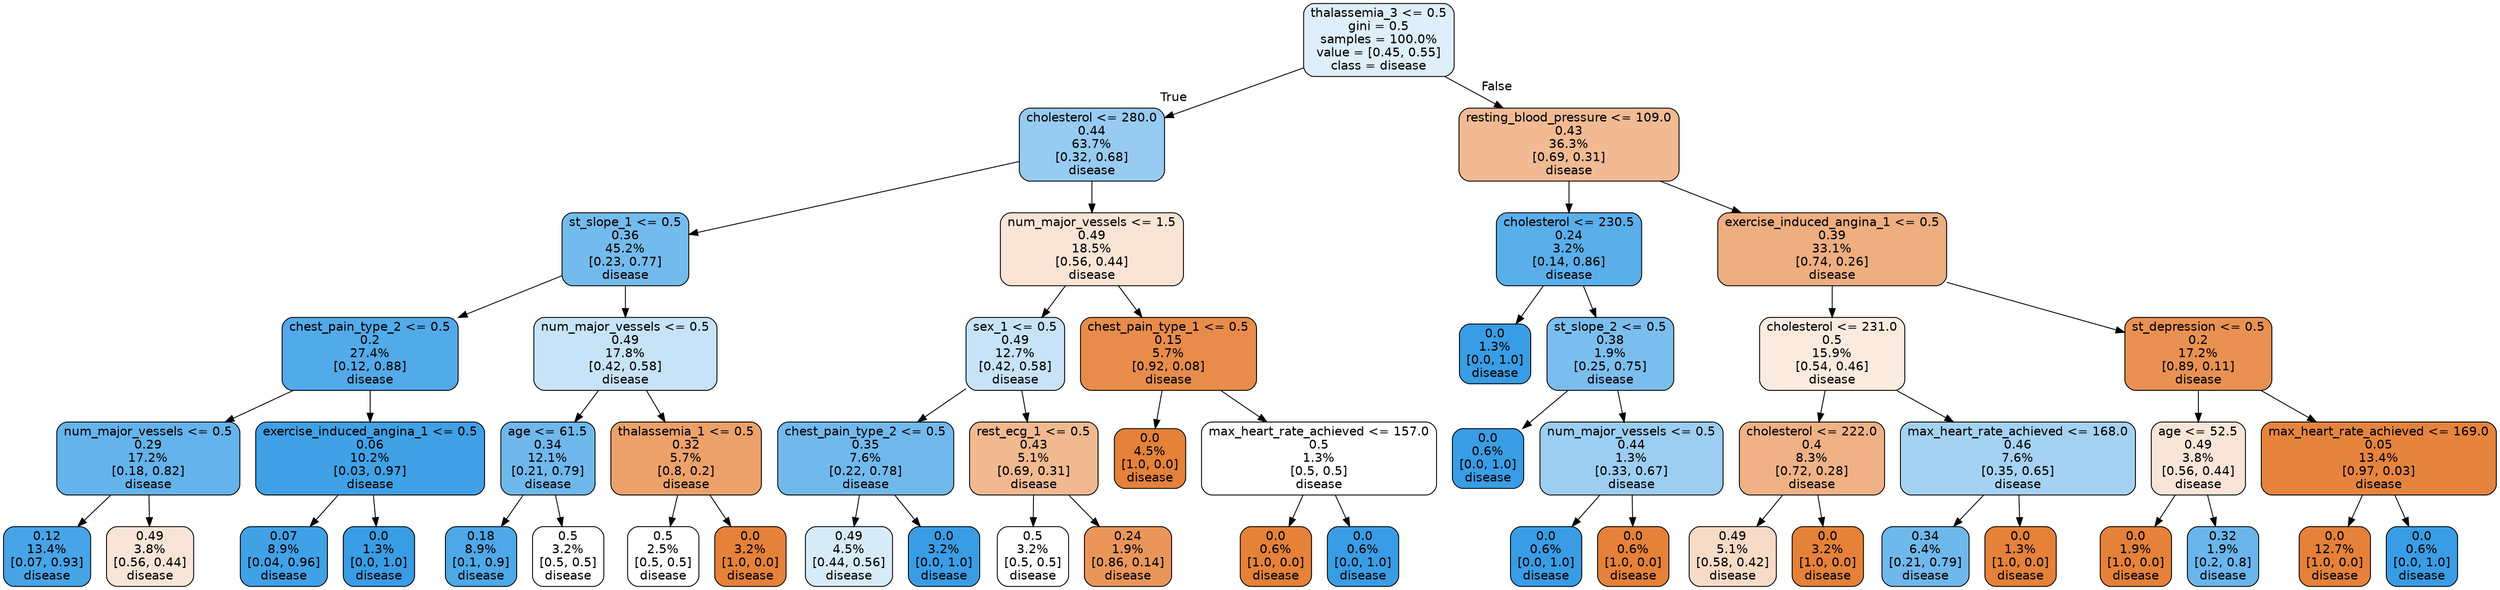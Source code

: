 digraph Tree {
node [shape=box, style="filled, rounded", color="black", fontname=helvetica] ;
edge [fontname=helvetica] ;
0 [label="thalassemia_3 <= 0.5\ngini = 0.5\nsamples = 100.0%\nvalue = [0.45, 0.55]\nclass = disease", fillcolor="#399de52a"] ;
1 [label="cholesterol <= 280.0\n0.44\n63.7%\n[0.32, 0.68]\ndisease", fillcolor="#399de586"] ;
0 -> 1 [labeldistance=2.5, labelangle=45, headlabel="True"] ;
2 [label="st_slope_1 <= 0.5\n0.36\n45.2%\n[0.23, 0.77]\ndisease", fillcolor="#399de5b2"] ;
1 -> 2 ;
3 [label="chest_pain_type_2 <= 0.5\n0.2\n27.4%\n[0.12, 0.88]\ndisease", fillcolor="#399de5de"] ;
2 -> 3 ;
4 [label="num_major_vessels <= 0.5\n0.29\n17.2%\n[0.18, 0.82]\ndisease", fillcolor="#399de5c7"] ;
3 -> 4 ;
5 [label="0.12\n13.4%\n[0.07, 0.93]\ndisease", fillcolor="#399de5ed"] ;
4 -> 5 ;
6 [label="0.49\n3.8%\n[0.56, 0.44]\ndisease", fillcolor="#e5813933"] ;
4 -> 6 ;
7 [label="exercise_induced_angina_1 <= 0.5\n0.06\n10.2%\n[0.03, 0.97]\ndisease", fillcolor="#399de5f6"] ;
3 -> 7 ;
8 [label="0.07\n8.9%\n[0.04, 0.96]\ndisease", fillcolor="#399de5f6"] ;
7 -> 8 ;
9 [label="0.0\n1.3%\n[0.0, 1.0]\ndisease", fillcolor="#399de5ff"] ;
7 -> 9 ;
10 [label="num_major_vessels <= 0.5\n0.49\n17.8%\n[0.42, 0.58]\ndisease", fillcolor="#399de547"] ;
2 -> 10 ;
11 [label="age <= 61.5\n0.34\n12.1%\n[0.21, 0.79]\ndisease", fillcolor="#399de5b9"] ;
10 -> 11 ;
12 [label="0.18\n8.9%\n[0.1, 0.9]\ndisease", fillcolor="#399de5e3"] ;
11 -> 12 ;
13 [label="0.5\n3.2%\n[0.5, 0.5]\ndisease", fillcolor="#e5813900"] ;
11 -> 13 ;
14 [label="thalassemia_1 <= 0.5\n0.32\n5.7%\n[0.8, 0.2]\ndisease", fillcolor="#e58139bf"] ;
10 -> 14 ;
15 [label="0.5\n2.5%\n[0.5, 0.5]\ndisease", fillcolor="#e5813900"] ;
14 -> 15 ;
16 [label="0.0\n3.2%\n[1.0, 0.0]\ndisease", fillcolor="#e58139ff"] ;
14 -> 16 ;
17 [label="num_major_vessels <= 1.5\n0.49\n18.5%\n[0.56, 0.44]\ndisease", fillcolor="#e5813935"] ;
1 -> 17 ;
18 [label="sex_1 <= 0.5\n0.49\n12.7%\n[0.42, 0.58]\ndisease", fillcolor="#399de547"] ;
17 -> 18 ;
19 [label="chest_pain_type_2 <= 0.5\n0.35\n7.6%\n[0.22, 0.78]\ndisease", fillcolor="#399de5b6"] ;
18 -> 19 ;
20 [label="0.49\n4.5%\n[0.44, 0.56]\ndisease", fillcolor="#399de533"] ;
19 -> 20 ;
21 [label="0.0\n3.2%\n[0.0, 1.0]\ndisease", fillcolor="#399de5ff"] ;
19 -> 21 ;
22 [label="rest_ecg_1 <= 0.5\n0.43\n5.1%\n[0.69, 0.31]\ndisease", fillcolor="#e581398e"] ;
18 -> 22 ;
23 [label="0.5\n3.2%\n[0.5, 0.5]\ndisease", fillcolor="#e5813900"] ;
22 -> 23 ;
24 [label="0.24\n1.9%\n[0.86, 0.14]\ndisease", fillcolor="#e58139d4"] ;
22 -> 24 ;
25 [label="chest_pain_type_1 <= 0.5\n0.15\n5.7%\n[0.92, 0.08]\ndisease", fillcolor="#e58139e8"] ;
17 -> 25 ;
26 [label="0.0\n4.5%\n[1.0, 0.0]\ndisease", fillcolor="#e58139ff"] ;
25 -> 26 ;
27 [label="max_heart_rate_achieved <= 157.0\n0.5\n1.3%\n[0.5, 0.5]\ndisease", fillcolor="#e5813900"] ;
25 -> 27 ;
28 [label="0.0\n0.6%\n[1.0, 0.0]\ndisease", fillcolor="#e58139ff"] ;
27 -> 28 ;
29 [label="0.0\n0.6%\n[0.0, 1.0]\ndisease", fillcolor="#399de5ff"] ;
27 -> 29 ;
30 [label="resting_blood_pressure <= 109.0\n0.43\n36.3%\n[0.69, 0.31]\ndisease", fillcolor="#e581398c"] ;
0 -> 30 [labeldistance=2.5, labelangle=-45, headlabel="False"] ;
31 [label="cholesterol <= 230.5\n0.24\n3.2%\n[0.14, 0.86]\ndisease", fillcolor="#399de5d4"] ;
30 -> 31 ;
32 [label="0.0\n1.3%\n[0.0, 1.0]\ndisease", fillcolor="#399de5ff"] ;
31 -> 32 ;
33 [label="st_slope_2 <= 0.5\n0.38\n1.9%\n[0.25, 0.75]\ndisease", fillcolor="#399de5aa"] ;
31 -> 33 ;
34 [label="0.0\n0.6%\n[0.0, 1.0]\ndisease", fillcolor="#399de5ff"] ;
33 -> 34 ;
35 [label="num_major_vessels <= 0.5\n0.44\n1.3%\n[0.33, 0.67]\ndisease", fillcolor="#399de57f"] ;
33 -> 35 ;
36 [label="0.0\n0.6%\n[0.0, 1.0]\ndisease", fillcolor="#399de5ff"] ;
35 -> 36 ;
37 [label="0.0\n0.6%\n[1.0, 0.0]\ndisease", fillcolor="#e58139ff"] ;
35 -> 37 ;
38 [label="exercise_induced_angina_1 <= 0.5\n0.39\n33.1%\n[0.74, 0.26]\ndisease", fillcolor="#e58139a4"] ;
30 -> 38 ;
39 [label="cholesterol <= 231.0\n0.5\n15.9%\n[0.54, 0.46]\ndisease", fillcolor="#e5813928"] ;
38 -> 39 ;
40 [label="cholesterol <= 222.0\n0.4\n8.3%\n[0.72, 0.28]\ndisease", fillcolor="#e581399d"] ;
39 -> 40 ;
41 [label="0.49\n5.1%\n[0.58, 0.42]\ndisease", fillcolor="#e5813949"] ;
40 -> 41 ;
42 [label="0.0\n3.2%\n[1.0, 0.0]\ndisease", fillcolor="#e58139ff"] ;
40 -> 42 ;
43 [label="max_heart_rate_achieved <= 168.0\n0.46\n7.6%\n[0.35, 0.65]\ndisease", fillcolor="#399de574"] ;
39 -> 43 ;
44 [label="0.34\n6.4%\n[0.21, 0.79]\ndisease", fillcolor="#399de5b9"] ;
43 -> 44 ;
45 [label="0.0\n1.3%\n[1.0, 0.0]\ndisease", fillcolor="#e58139ff"] ;
43 -> 45 ;
46 [label="st_depression <= 0.5\n0.2\n17.2%\n[0.89, 0.11]\ndisease", fillcolor="#e58139df"] ;
38 -> 46 ;
47 [label="age <= 52.5\n0.49\n3.8%\n[0.56, 0.44]\ndisease", fillcolor="#e5813933"] ;
46 -> 47 ;
48 [label="0.0\n1.9%\n[1.0, 0.0]\ndisease", fillcolor="#e58139ff"] ;
47 -> 48 ;
49 [label="0.32\n1.9%\n[0.2, 0.8]\ndisease", fillcolor="#399de5bf"] ;
47 -> 49 ;
50 [label="max_heart_rate_achieved <= 169.0\n0.05\n13.4%\n[0.97, 0.03]\ndisease", fillcolor="#e58139f8"] ;
46 -> 50 ;
51 [label="0.0\n12.7%\n[1.0, 0.0]\ndisease", fillcolor="#e58139ff"] ;
50 -> 51 ;
52 [label="0.0\n0.6%\n[0.0, 1.0]\ndisease", fillcolor="#399de5ff"] ;
50 -> 52 ;
}